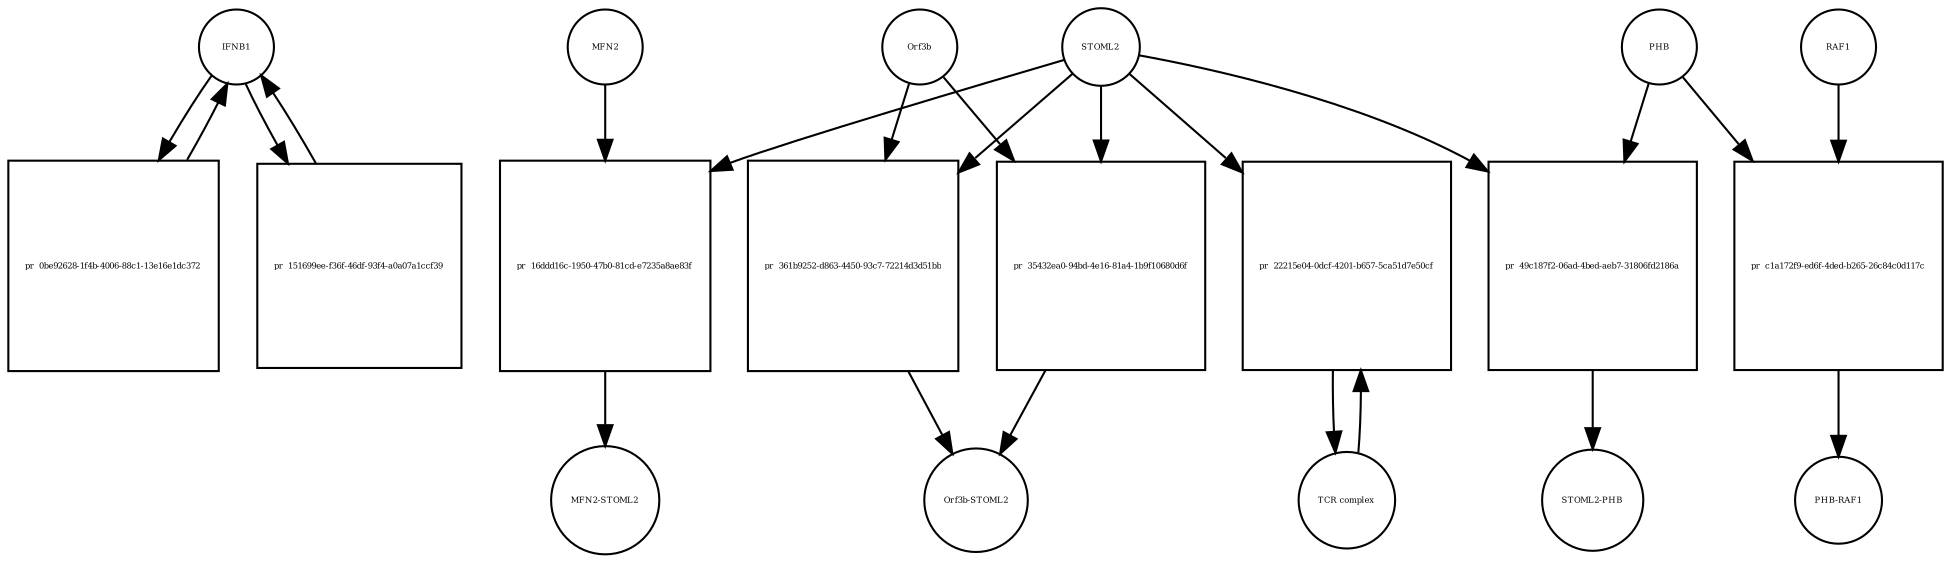 strict digraph  {
IFNB1 [annotation=urn_miriam_uniprot_P01574, bipartite=0, cls=macromolecule, fontsize=4, label=IFNB1, shape=circle];
"pr_0be92628-1f4b-4006-88c1-13e16e1dc372" [annotation="", bipartite=1, cls=process, fontsize=4, label="pr_0be92628-1f4b-4006-88c1-13e16e1dc372", shape=square];
"pr_151699ee-f36f-46df-93f4-a0a07a1ccf39" [annotation="", bipartite=1, cls=process, fontsize=4, label="pr_151699ee-f36f-46df-93f4-a0a07a1ccf39", shape=square];
STOML2 [annotation=urn_miriam_pubmed_18641330, bipartite=0, cls="macromolecule multimer", fontsize=4, label=STOML2, shape=circle];
"pr_16ddd16c-1950-47b0-81cd-e7235a8ae83f" [annotation="", bipartite=1, cls=process, fontsize=4, label="pr_16ddd16c-1950-47b0-81cd-e7235a8ae83f", shape=square];
MFN2 [annotation=urn_miriam_uniprot_O95140, bipartite=0, cls=macromolecule, fontsize=4, label=MFN2, shape=circle];
"MFN2-STOML2" [annotation="", bipartite=0, cls=complex, fontsize=4, label="MFN2-STOML2", shape=circle];
Orf3b [annotation="", bipartite=0, cls=macromolecule, fontsize=4, label=Orf3b, shape=circle];
"pr_361b9252-d863-4450-93c7-72214d3d51bb" [annotation="", bipartite=1, cls=process, fontsize=4, label="pr_361b9252-d863-4450-93c7-72214d3d51bb", shape=square];
"Orf3b-STOML2" [annotation="", bipartite=0, cls=complex, fontsize=4, label="Orf3b-STOML2", shape=circle];
"pr_49c187f2-06ad-4bed-aeb7-31806fd2186a" [annotation="", bipartite=1, cls=process, fontsize=4, label="pr_49c187f2-06ad-4bed-aeb7-31806fd2186a", shape=square];
PHB [annotation=urn_miriam_uniprot_P35232, bipartite=0, cls=macromolecule, fontsize=4, label=PHB, shape=circle];
"STOML2-PHB" [annotation="", bipartite=0, cls=complex, fontsize=4, label="STOML2-PHB", shape=circle];
"pr_c1a172f9-ed6f-4ded-b265-26c84c0d117c" [annotation="", bipartite=1, cls=process, fontsize=4, label="pr_c1a172f9-ed6f-4ded-b265-26c84c0d117c", shape=square];
RAF1 [annotation=urn_miriam_uniprot_P04049, bipartite=0, cls=macromolecule, fontsize=4, label=RAF1, shape=circle];
"PHB-RAF1" [annotation="", bipartite=0, cls=complex, fontsize=4, label="PHB-RAF1", shape=circle];
"pr_35432ea0-94bd-4e16-81a4-1b9f10680d6f" [annotation="", bipartite=1, cls=process, fontsize=4, label="pr_35432ea0-94bd-4e16-81a4-1b9f10680d6f", shape=square];
"pr_22215e04-0dcf-4201-b657-5ca51d7e50cf" [annotation="", bipartite=1, cls=process, fontsize=4, label="pr_22215e04-0dcf-4201-b657-5ca51d7e50cf", shape=square];
"TCR complex" [annotation="urn_miriam_uniprot_P07766|urn_miriam_uniprot_P04234|urn_miriam_uniprot_P09693|urn_miriam_uniprot_P20963|urn_miriam_uniprot_P01848|urn_miriam_uniprot_Q9UJZ1|urn_miriam_uniprot_P0DSE2", bipartite=0, cls=complex, fontsize=4, label="TCR complex", shape=circle];
IFNB1 -> "pr_0be92628-1f4b-4006-88c1-13e16e1dc372"  [annotation="", interaction_type=consumption];
IFNB1 -> "pr_151699ee-f36f-46df-93f4-a0a07a1ccf39"  [annotation="", interaction_type=consumption];
"pr_0be92628-1f4b-4006-88c1-13e16e1dc372" -> IFNB1  [annotation="", interaction_type=production];
"pr_151699ee-f36f-46df-93f4-a0a07a1ccf39" -> IFNB1  [annotation="", interaction_type=production];
STOML2 -> "pr_16ddd16c-1950-47b0-81cd-e7235a8ae83f"  [annotation="", interaction_type=consumption];
STOML2 -> "pr_361b9252-d863-4450-93c7-72214d3d51bb"  [annotation="", interaction_type=consumption];
STOML2 -> "pr_49c187f2-06ad-4bed-aeb7-31806fd2186a"  [annotation="", interaction_type=consumption];
STOML2 -> "pr_35432ea0-94bd-4e16-81a4-1b9f10680d6f"  [annotation="", interaction_type=consumption];
STOML2 -> "pr_22215e04-0dcf-4201-b657-5ca51d7e50cf"  [annotation="", interaction_type=consumption];
"pr_16ddd16c-1950-47b0-81cd-e7235a8ae83f" -> "MFN2-STOML2"  [annotation="", interaction_type=production];
MFN2 -> "pr_16ddd16c-1950-47b0-81cd-e7235a8ae83f"  [annotation="", interaction_type=consumption];
Orf3b -> "pr_361b9252-d863-4450-93c7-72214d3d51bb"  [annotation="", interaction_type=consumption];
Orf3b -> "pr_35432ea0-94bd-4e16-81a4-1b9f10680d6f"  [annotation="", interaction_type=consumption];
"pr_361b9252-d863-4450-93c7-72214d3d51bb" -> "Orf3b-STOML2"  [annotation="", interaction_type=production];
"pr_49c187f2-06ad-4bed-aeb7-31806fd2186a" -> "STOML2-PHB"  [annotation="", interaction_type=production];
PHB -> "pr_49c187f2-06ad-4bed-aeb7-31806fd2186a"  [annotation="", interaction_type=consumption];
PHB -> "pr_c1a172f9-ed6f-4ded-b265-26c84c0d117c"  [annotation="", interaction_type=consumption];
"pr_c1a172f9-ed6f-4ded-b265-26c84c0d117c" -> "PHB-RAF1"  [annotation="", interaction_type=production];
RAF1 -> "pr_c1a172f9-ed6f-4ded-b265-26c84c0d117c"  [annotation="", interaction_type=consumption];
"pr_35432ea0-94bd-4e16-81a4-1b9f10680d6f" -> "Orf3b-STOML2"  [annotation="", interaction_type=production];
"pr_22215e04-0dcf-4201-b657-5ca51d7e50cf" -> "TCR complex"  [annotation="", interaction_type=production];
"TCR complex" -> "pr_22215e04-0dcf-4201-b657-5ca51d7e50cf"  [annotation="", interaction_type=consumption];
}
